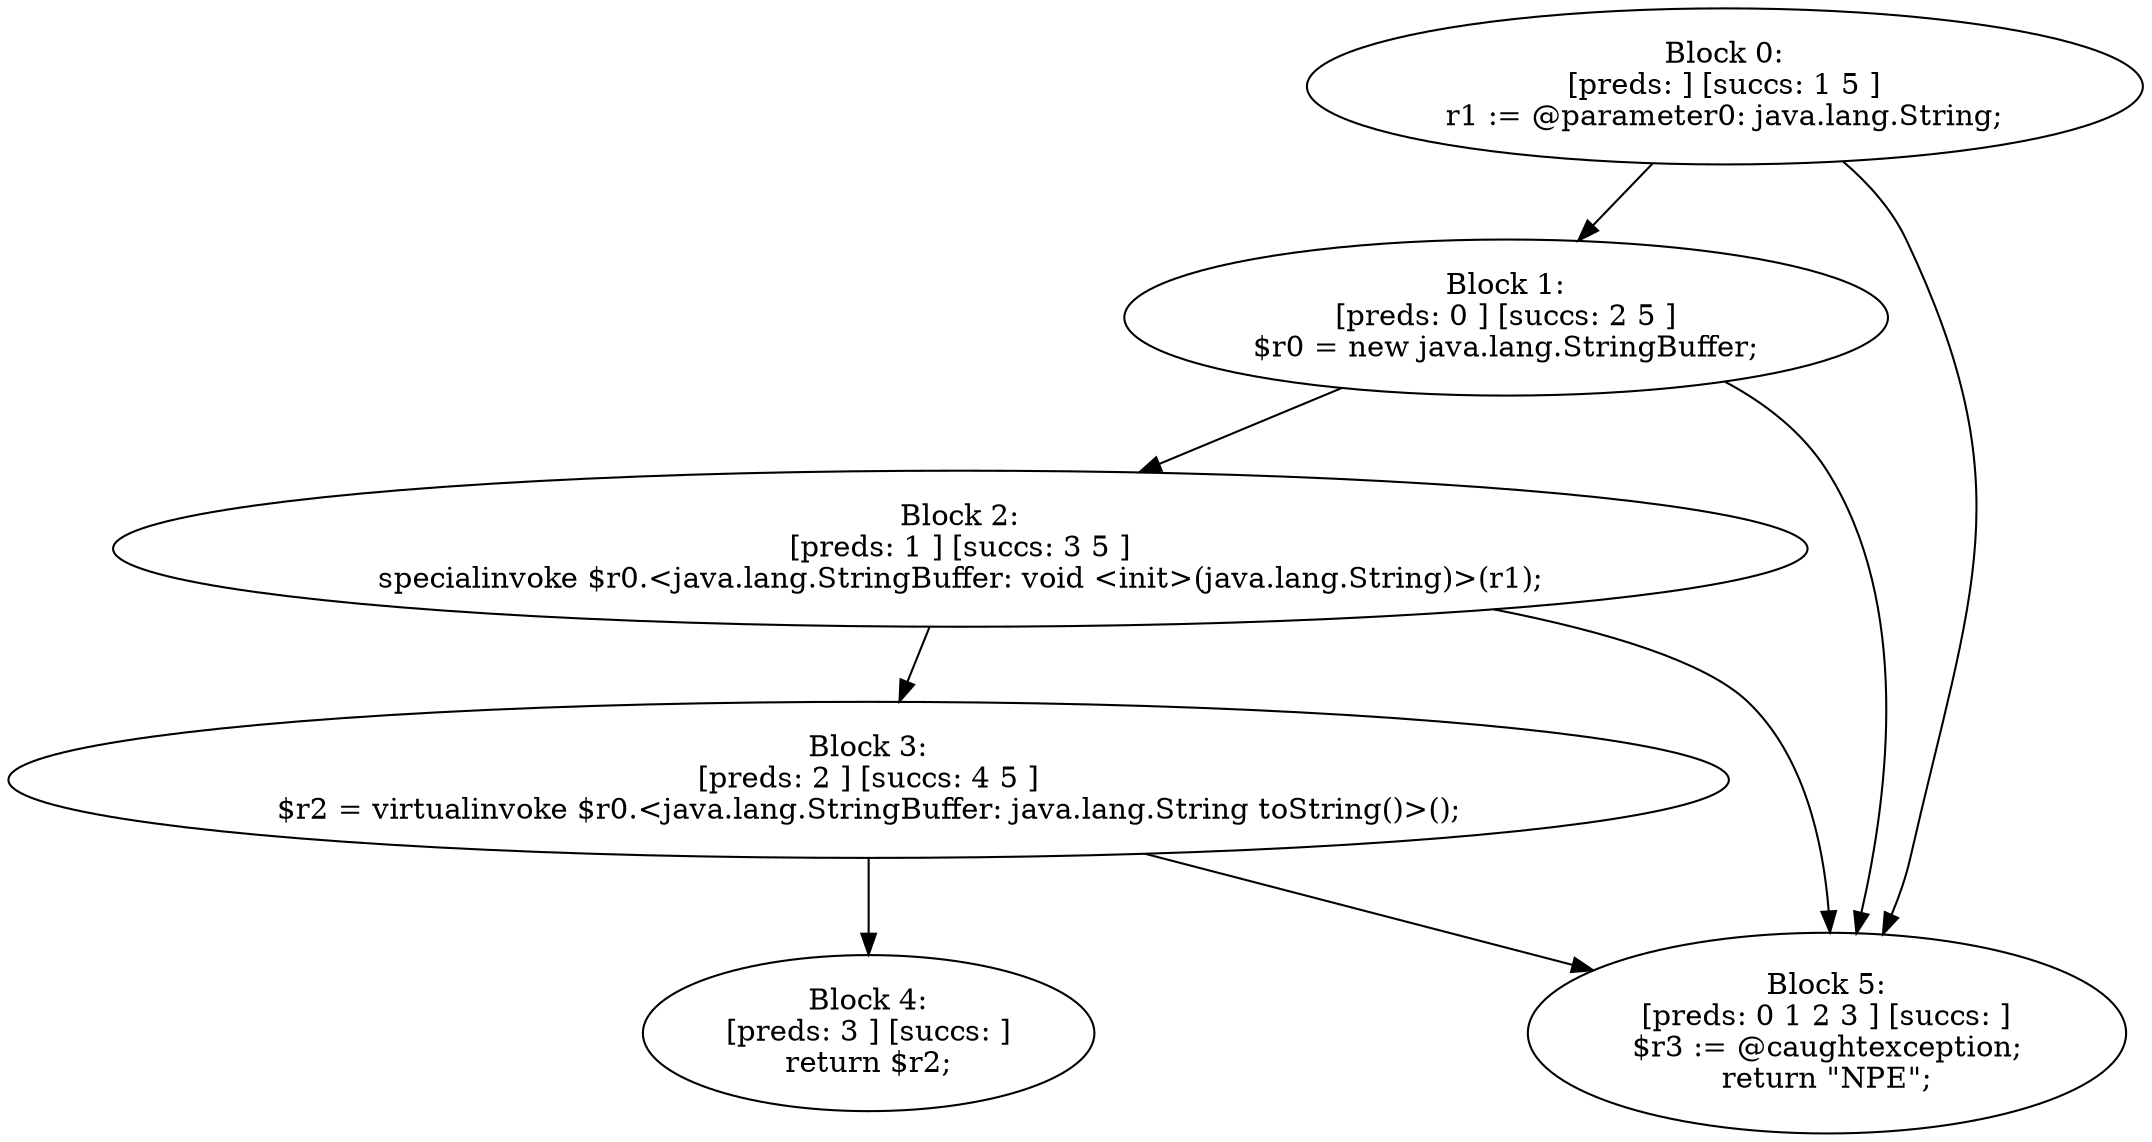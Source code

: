 digraph "unitGraph" {
    "Block 0:
[preds: ] [succs: 1 5 ]
r1 := @parameter0: java.lang.String;
"
    "Block 1:
[preds: 0 ] [succs: 2 5 ]
$r0 = new java.lang.StringBuffer;
"
    "Block 2:
[preds: 1 ] [succs: 3 5 ]
specialinvoke $r0.<java.lang.StringBuffer: void <init>(java.lang.String)>(r1);
"
    "Block 3:
[preds: 2 ] [succs: 4 5 ]
$r2 = virtualinvoke $r0.<java.lang.StringBuffer: java.lang.String toString()>();
"
    "Block 4:
[preds: 3 ] [succs: ]
return $r2;
"
    "Block 5:
[preds: 0 1 2 3 ] [succs: ]
$r3 := @caughtexception;
return \"NPE\";
"
    "Block 0:
[preds: ] [succs: 1 5 ]
r1 := @parameter0: java.lang.String;
"->"Block 1:
[preds: 0 ] [succs: 2 5 ]
$r0 = new java.lang.StringBuffer;
";
    "Block 0:
[preds: ] [succs: 1 5 ]
r1 := @parameter0: java.lang.String;
"->"Block 5:
[preds: 0 1 2 3 ] [succs: ]
$r3 := @caughtexception;
return \"NPE\";
";
    "Block 1:
[preds: 0 ] [succs: 2 5 ]
$r0 = new java.lang.StringBuffer;
"->"Block 2:
[preds: 1 ] [succs: 3 5 ]
specialinvoke $r0.<java.lang.StringBuffer: void <init>(java.lang.String)>(r1);
";
    "Block 1:
[preds: 0 ] [succs: 2 5 ]
$r0 = new java.lang.StringBuffer;
"->"Block 5:
[preds: 0 1 2 3 ] [succs: ]
$r3 := @caughtexception;
return \"NPE\";
";
    "Block 2:
[preds: 1 ] [succs: 3 5 ]
specialinvoke $r0.<java.lang.StringBuffer: void <init>(java.lang.String)>(r1);
"->"Block 3:
[preds: 2 ] [succs: 4 5 ]
$r2 = virtualinvoke $r0.<java.lang.StringBuffer: java.lang.String toString()>();
";
    "Block 2:
[preds: 1 ] [succs: 3 5 ]
specialinvoke $r0.<java.lang.StringBuffer: void <init>(java.lang.String)>(r1);
"->"Block 5:
[preds: 0 1 2 3 ] [succs: ]
$r3 := @caughtexception;
return \"NPE\";
";
    "Block 3:
[preds: 2 ] [succs: 4 5 ]
$r2 = virtualinvoke $r0.<java.lang.StringBuffer: java.lang.String toString()>();
"->"Block 4:
[preds: 3 ] [succs: ]
return $r2;
";
    "Block 3:
[preds: 2 ] [succs: 4 5 ]
$r2 = virtualinvoke $r0.<java.lang.StringBuffer: java.lang.String toString()>();
"->"Block 5:
[preds: 0 1 2 3 ] [succs: ]
$r3 := @caughtexception;
return \"NPE\";
";
}
